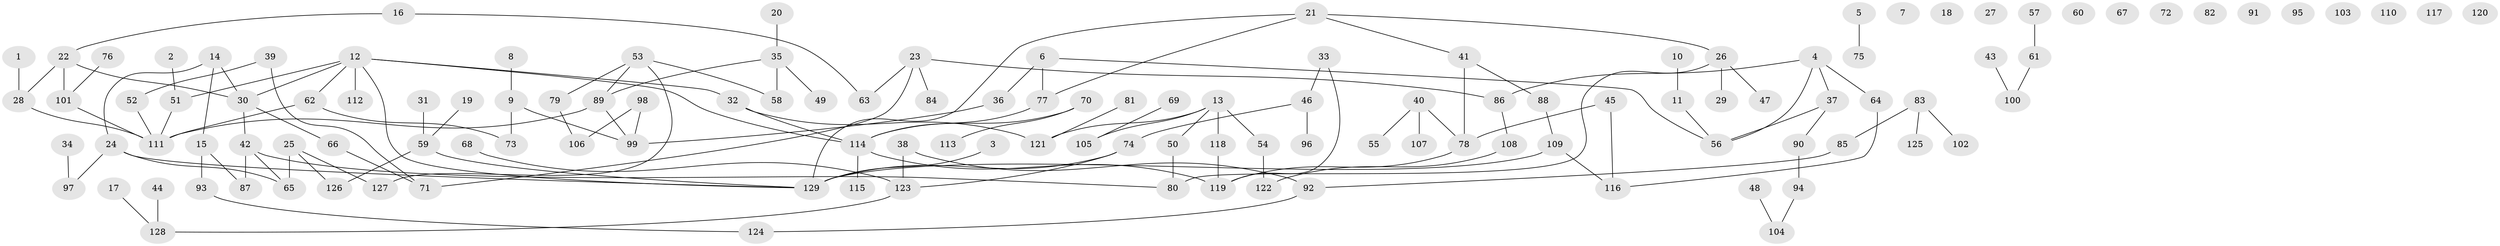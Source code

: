 // coarse degree distribution, {1: 0.25, 2: 0.2159090909090909, 5: 0.056818181818181816, 0: 0.1590909090909091, 3: 0.2159090909090909, 10: 0.011363636363636364, 9: 0.011363636363636364, 7: 0.011363636363636364, 4: 0.056818181818181816, 8: 0.011363636363636364}
// Generated by graph-tools (version 1.1) at 2025/23/03/03/25 07:23:25]
// undirected, 129 vertices, 141 edges
graph export_dot {
graph [start="1"]
  node [color=gray90,style=filled];
  1;
  2;
  3;
  4;
  5;
  6;
  7;
  8;
  9;
  10;
  11;
  12;
  13;
  14;
  15;
  16;
  17;
  18;
  19;
  20;
  21;
  22;
  23;
  24;
  25;
  26;
  27;
  28;
  29;
  30;
  31;
  32;
  33;
  34;
  35;
  36;
  37;
  38;
  39;
  40;
  41;
  42;
  43;
  44;
  45;
  46;
  47;
  48;
  49;
  50;
  51;
  52;
  53;
  54;
  55;
  56;
  57;
  58;
  59;
  60;
  61;
  62;
  63;
  64;
  65;
  66;
  67;
  68;
  69;
  70;
  71;
  72;
  73;
  74;
  75;
  76;
  77;
  78;
  79;
  80;
  81;
  82;
  83;
  84;
  85;
  86;
  87;
  88;
  89;
  90;
  91;
  92;
  93;
  94;
  95;
  96;
  97;
  98;
  99;
  100;
  101;
  102;
  103;
  104;
  105;
  106;
  107;
  108;
  109;
  110;
  111;
  112;
  113;
  114;
  115;
  116;
  117;
  118;
  119;
  120;
  121;
  122;
  123;
  124;
  125;
  126;
  127;
  128;
  129;
  1 -- 28;
  2 -- 51;
  3 -- 129;
  4 -- 37;
  4 -- 56;
  4 -- 64;
  4 -- 86;
  5 -- 75;
  6 -- 36;
  6 -- 56;
  6 -- 77;
  8 -- 9;
  9 -- 73;
  9 -- 99;
  10 -- 11;
  11 -- 56;
  12 -- 30;
  12 -- 32;
  12 -- 51;
  12 -- 62;
  12 -- 112;
  12 -- 114;
  12 -- 129;
  13 -- 50;
  13 -- 54;
  13 -- 105;
  13 -- 118;
  13 -- 121;
  14 -- 15;
  14 -- 24;
  14 -- 30;
  15 -- 87;
  15 -- 93;
  16 -- 22;
  16 -- 63;
  17 -- 128;
  19 -- 59;
  20 -- 35;
  21 -- 26;
  21 -- 41;
  21 -- 77;
  21 -- 129;
  22 -- 28;
  22 -- 30;
  22 -- 101;
  23 -- 63;
  23 -- 71;
  23 -- 84;
  23 -- 86;
  24 -- 65;
  24 -- 97;
  24 -- 129;
  25 -- 65;
  25 -- 126;
  25 -- 127;
  26 -- 29;
  26 -- 47;
  26 -- 80;
  28 -- 111;
  30 -- 42;
  30 -- 66;
  31 -- 59;
  32 -- 114;
  32 -- 121;
  33 -- 46;
  33 -- 119;
  34 -- 97;
  35 -- 49;
  35 -- 58;
  35 -- 89;
  36 -- 99;
  37 -- 56;
  37 -- 90;
  38 -- 92;
  38 -- 123;
  39 -- 52;
  39 -- 71;
  40 -- 55;
  40 -- 78;
  40 -- 107;
  41 -- 78;
  41 -- 88;
  42 -- 65;
  42 -- 80;
  42 -- 87;
  43 -- 100;
  44 -- 128;
  45 -- 78;
  45 -- 116;
  46 -- 74;
  46 -- 96;
  48 -- 104;
  50 -- 80;
  51 -- 111;
  52 -- 111;
  53 -- 58;
  53 -- 79;
  53 -- 89;
  53 -- 127;
  54 -- 122;
  57 -- 61;
  59 -- 126;
  59 -- 129;
  61 -- 100;
  62 -- 73;
  62 -- 111;
  64 -- 116;
  66 -- 71;
  68 -- 123;
  69 -- 105;
  70 -- 113;
  70 -- 114;
  74 -- 123;
  74 -- 129;
  76 -- 101;
  77 -- 114;
  78 -- 119;
  79 -- 106;
  81 -- 121;
  83 -- 85;
  83 -- 102;
  83 -- 125;
  85 -- 92;
  86 -- 108;
  88 -- 109;
  89 -- 99;
  89 -- 111;
  90 -- 94;
  92 -- 124;
  93 -- 124;
  94 -- 104;
  98 -- 99;
  98 -- 106;
  101 -- 111;
  108 -- 122;
  109 -- 116;
  109 -- 129;
  114 -- 115;
  114 -- 119;
  118 -- 119;
  123 -- 128;
}
